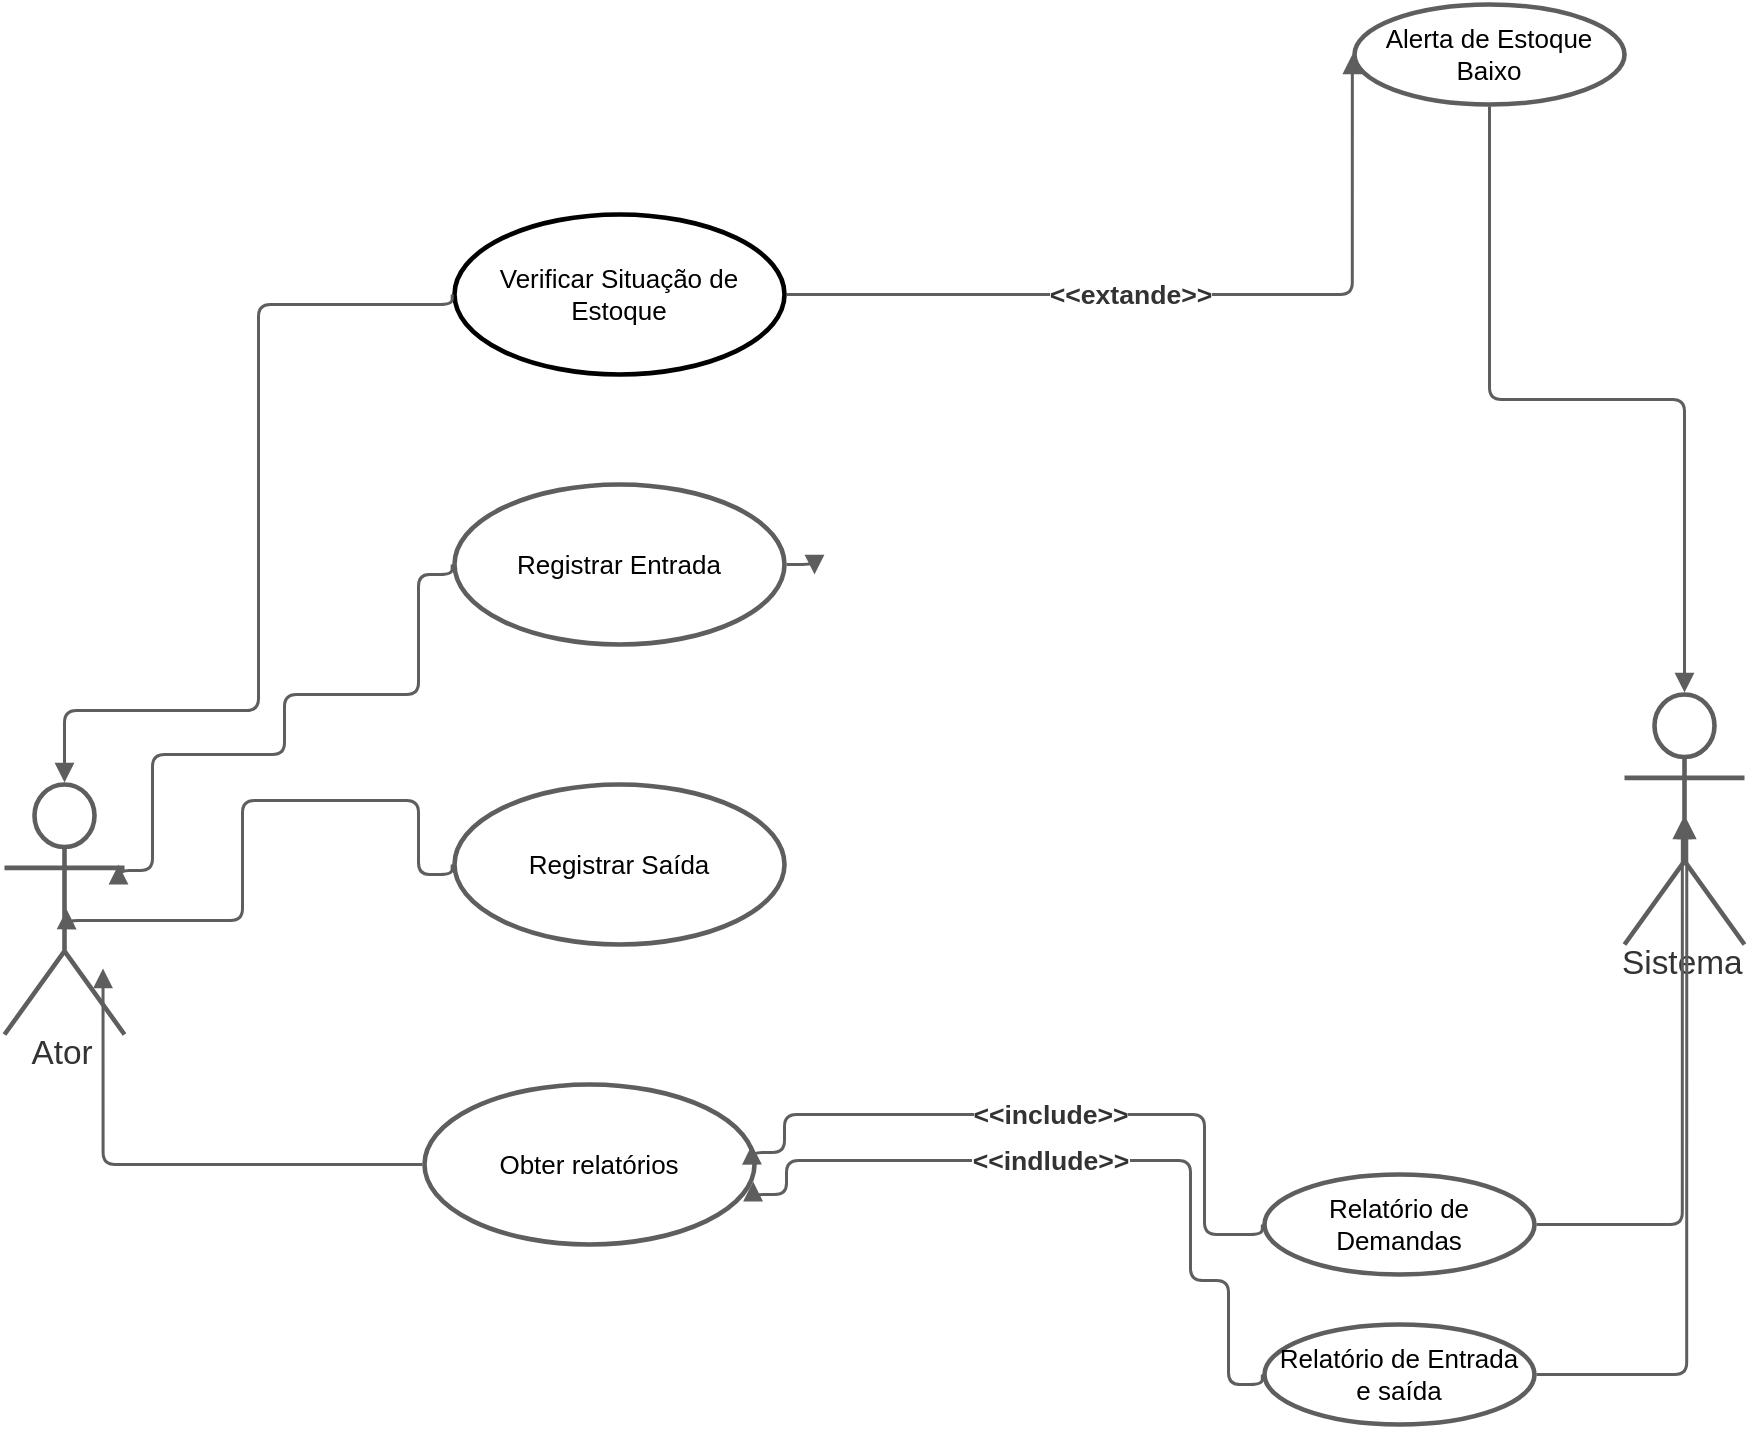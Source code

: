 <mxfile version="21.3.7" type="github">
  <diagram name="Página-1" id="ILpyQDEzl5DdxupvDh1x">
    <mxGraphModel dx="1707" dy="1653" grid="1" gridSize="10" guides="1" tooltips="1" connect="1" arrows="1" fold="1" page="1" pageScale="1" pageWidth="827" pageHeight="1169" math="0" shadow="0">
      <root>
        <mxCell id="0" />
        <mxCell id="1" parent="0" />
        <mxCell id="5Pux0mtnfjwSVJmnYHnA-1" value="Verificar Situação de Estoque" style="html=1;overflow=block;blockSpacing=1;whiteSpace=wrap;ellipse;fontSize=13;spacing=3.8;strokeOpacity=100;rounded=1;absoluteArcSize=1;arcSize=9;strokeWidth=2.3;lucidId=mt-2bgOAHsMb;" vertex="1" parent="1">
          <mxGeometry x="165" y="-420" width="165" height="80" as="geometry" />
        </mxCell>
        <mxCell id="5Pux0mtnfjwSVJmnYHnA-2" value="Ator" style="html=1;overflow=block;blockSpacing=1;shape=umlActor;labelPosition=center;verticalLabelPosition=bottom;verticalAlign=top;whiteSpace=nowrap;fontSize=16.7;fontColor=#333333;spacing=0;strokeColor=#5e5e5e;strokeOpacity=100;rounded=1;absoluteArcSize=1;arcSize=9;strokeWidth=2.3;lucidId=Bu-2PB0WC_F9;" vertex="1" parent="1">
          <mxGeometry x="-60" y="-135" width="60" height="125" as="geometry" />
        </mxCell>
        <mxCell id="5Pux0mtnfjwSVJmnYHnA-3" value="Registrar Entrada" style="html=1;overflow=block;blockSpacing=1;whiteSpace=wrap;ellipse;fontSize=13;spacing=3.8;strokeColor=#5e5e5e;strokeOpacity=100;rounded=1;absoluteArcSize=1;arcSize=9;strokeWidth=2.3;lucidId=NA-27-uLabnv;" vertex="1" parent="1">
          <mxGeometry x="165" y="-285" width="165" height="80" as="geometry" />
        </mxCell>
        <mxCell id="5Pux0mtnfjwSVJmnYHnA-4" value="Registrar Saída" style="html=1;overflow=block;blockSpacing=1;whiteSpace=wrap;ellipse;fontSize=13;spacing=3.8;strokeColor=#5e5e5e;strokeOpacity=100;rounded=1;absoluteArcSize=1;arcSize=9;strokeWidth=2.3;lucidId=OA-2yGxJ8jJ~;" vertex="1" parent="1">
          <mxGeometry x="165" y="-135" width="165" height="80" as="geometry" />
        </mxCell>
        <mxCell id="5Pux0mtnfjwSVJmnYHnA-5" value="Obter relatórios" style="html=1;overflow=block;blockSpacing=1;whiteSpace=wrap;ellipse;fontSize=13;spacing=3.8;strokeColor=#5e5e5e;strokeOpacity=100;rounded=1;absoluteArcSize=1;arcSize=9;strokeWidth=2.3;lucidId=UA-2cxu0X4r2;" vertex="1" parent="1">
          <mxGeometry x="150" y="15" width="165" height="80" as="geometry" />
        </mxCell>
        <mxCell id="5Pux0mtnfjwSVJmnYHnA-6" value="" style="html=1;jettySize=18;whiteSpace=wrap;fontSize=13;strokeColor=#5E5E5E;strokeWidth=1.5;rounded=1;arcSize=12;edgeStyle=orthogonalEdgeStyle;startArrow=none;endArrow=block;endFill=1;exitX=1.007;exitY=0.5;exitPerimeter=0;lucidId=BC-2jBTFA~EH;" edge="1" parent="1" source="5Pux0mtnfjwSVJmnYHnA-3">
          <mxGeometry width="100" height="100" relative="1" as="geometry">
            <Array as="points" />
            <mxPoint x="345" y="-240" as="targetPoint" />
          </mxGeometry>
        </mxCell>
        <mxCell id="5Pux0mtnfjwSVJmnYHnA-7" value="Relatório de Entrada e saída" style="html=1;overflow=block;blockSpacing=1;whiteSpace=wrap;ellipse;fontSize=13;spacing=3.8;strokeColor=#5e5e5e;strokeOpacity=100;rounded=1;absoluteArcSize=1;arcSize=9;strokeWidth=2.3;lucidId=YD-2OxyvWWv7;" vertex="1" parent="1">
          <mxGeometry x="570" y="135" width="135" height="50" as="geometry" />
        </mxCell>
        <mxCell id="5Pux0mtnfjwSVJmnYHnA-8" value="Relatório de Demandas" style="html=1;overflow=block;blockSpacing=1;whiteSpace=wrap;ellipse;fontSize=13;spacing=3.8;strokeColor=#5e5e5e;strokeOpacity=100;rounded=1;absoluteArcSize=1;arcSize=9;strokeWidth=2.3;lucidId=tE-2r5AwD_ln;" vertex="1" parent="1">
          <mxGeometry x="570" y="60" width="135" height="50" as="geometry" />
        </mxCell>
        <mxCell id="5Pux0mtnfjwSVJmnYHnA-9" value="" style="html=1;jettySize=18;whiteSpace=wrap;fontSize=13;strokeColor=#5E5E5E;strokeWidth=1.5;rounded=1;arcSize=12;edgeStyle=orthogonalEdgeStyle;startArrow=none;endArrow=block;endFill=1;exitX=-0.008;exitY=0.5;exitPerimeter=0;entryX=0.996;entryY=0.607;entryPerimeter=0;lucidId=4F-2Tjj0jD9R;" edge="1" parent="1" source="5Pux0mtnfjwSVJmnYHnA-7" target="5Pux0mtnfjwSVJmnYHnA-5">
          <mxGeometry width="100" height="100" relative="1" as="geometry">
            <Array as="points">
              <mxPoint x="552" y="165" />
              <mxPoint x="552" y="113" />
              <mxPoint x="533" y="113" />
              <mxPoint x="533" y="53" />
              <mxPoint x="331" y="53" />
              <mxPoint x="331" y="70" />
            </Array>
          </mxGeometry>
        </mxCell>
        <mxCell id="5Pux0mtnfjwSVJmnYHnA-10" value="&amp;lt;&amp;lt;indlude&amp;gt;&amp;gt;" style="text;html=1;resizable=0;labelBackgroundColor=default;align=center;verticalAlign=middle;fontStyle=1;fontColor=#333333;fontSize=13.3;" vertex="1" parent="5Pux0mtnfjwSVJmnYHnA-9">
          <mxGeometry x="0.128" relative="1" as="geometry" />
        </mxCell>
        <mxCell id="5Pux0mtnfjwSVJmnYHnA-11" value="" style="html=1;jettySize=18;whiteSpace=wrap;fontSize=13;strokeColor=#5E5E5E;strokeWidth=1.5;rounded=1;arcSize=12;edgeStyle=orthogonalEdgeStyle;startArrow=none;endArrow=block;endFill=1;exitX=-0.007;exitY=0.5;exitPerimeter=0;entryX=0.5;entryY=-0.008;entryPerimeter=0;lucidId=yK-2WsW~t7N8;" edge="1" parent="1" source="5Pux0mtnfjwSVJmnYHnA-1" target="5Pux0mtnfjwSVJmnYHnA-2">
          <mxGeometry width="100" height="100" relative="1" as="geometry">
            <Array as="points">
              <mxPoint x="67" y="-375" />
              <mxPoint x="67" y="-172" />
              <mxPoint x="-30" y="-172" />
            </Array>
          </mxGeometry>
        </mxCell>
        <mxCell id="5Pux0mtnfjwSVJmnYHnA-12" value="" style="html=1;jettySize=18;whiteSpace=wrap;fontSize=13;strokeColor=#5E5E5E;strokeWidth=1.5;rounded=1;arcSize=12;edgeStyle=orthogonalEdgeStyle;startArrow=none;endArrow=block;endFill=1;exitX=-0.007;exitY=0.5;exitPerimeter=0;entryX=0.95;entryY=0.321;entryPerimeter=0;lucidId=BK-2SPS1kpVy;" edge="1" parent="1" source="5Pux0mtnfjwSVJmnYHnA-3" target="5Pux0mtnfjwSVJmnYHnA-2">
          <mxGeometry width="100" height="100" relative="1" as="geometry">
            <Array as="points">
              <mxPoint x="147" y="-240" />
              <mxPoint x="147" y="-180" />
              <mxPoint x="80" y="-180" />
              <mxPoint x="80" y="-150" />
              <mxPoint x="14" y="-150" />
              <mxPoint x="14" y="-92" />
            </Array>
          </mxGeometry>
        </mxCell>
        <mxCell id="5Pux0mtnfjwSVJmnYHnA-13" value="" style="html=1;jettySize=18;whiteSpace=wrap;fontSize=13;strokeColor=#5E5E5E;strokeWidth=1.5;rounded=1;arcSize=12;edgeStyle=orthogonalEdgeStyle;startArrow=none;endArrow=block;endFill=1;exitX=-0.007;exitY=0.5;exitPerimeter=0;entryX=0.519;entryY=0.5;entryPerimeter=0;lucidId=HK-2LC046P9L;" edge="1" parent="1" source="5Pux0mtnfjwSVJmnYHnA-4" target="5Pux0mtnfjwSVJmnYHnA-2">
          <mxGeometry width="100" height="100" relative="1" as="geometry">
            <Array as="points">
              <mxPoint x="147" y="-90" />
              <mxPoint x="147" y="-127" />
              <mxPoint x="59" y="-127" />
              <mxPoint x="59" y="-67" />
            </Array>
          </mxGeometry>
        </mxCell>
        <mxCell id="5Pux0mtnfjwSVJmnYHnA-14" value="Alerta de Estoque  Baixo" style="html=1;overflow=block;blockSpacing=1;whiteSpace=wrap;ellipse;fontSize=13;spacing=3.8;strokeColor=#5e5e5e;strokeOpacity=100;rounded=1;absoluteArcSize=1;arcSize=9;strokeWidth=2.3;lucidId=H--2z~g60Yl2;" vertex="1" parent="1">
          <mxGeometry x="615" y="-525" width="135" height="50" as="geometry" />
        </mxCell>
        <mxCell id="5Pux0mtnfjwSVJmnYHnA-15" value="" style="html=1;jettySize=18;whiteSpace=wrap;fontSize=13;strokeColor=#5E5E5E;strokeWidth=1.5;rounded=1;arcSize=12;edgeStyle=orthogonalEdgeStyle;startArrow=none;endArrow=block;endFill=1;exitX=1.007;exitY=0.5;exitPerimeter=0;entryX=-0.008;entryY=0.5;entryPerimeter=0;lucidId=y.-2twQsLEgc;" edge="1" parent="1" source="5Pux0mtnfjwSVJmnYHnA-1" target="5Pux0mtnfjwSVJmnYHnA-14">
          <mxGeometry width="100" height="100" relative="1" as="geometry">
            <Array as="points" />
          </mxGeometry>
        </mxCell>
        <mxCell id="5Pux0mtnfjwSVJmnYHnA-16" value="&amp;lt;&amp;lt;extande&amp;gt;&amp;gt;" style="text;html=1;resizable=0;labelBackgroundColor=default;align=center;verticalAlign=middle;fontStyle=1;fontColor=#333333;fontSize=13.3;" vertex="1" parent="5Pux0mtnfjwSVJmnYHnA-15">
          <mxGeometry x="-0.149" relative="1" as="geometry" />
        </mxCell>
        <mxCell id="5Pux0mtnfjwSVJmnYHnA-17" value="" style="html=1;jettySize=18;whiteSpace=wrap;fontSize=13;strokeColor=#5E5E5E;strokeWidth=1.5;rounded=1;arcSize=12;edgeStyle=orthogonalEdgeStyle;startArrow=none;endArrow=block;endFill=1;exitX=-0.007;exitY=0.5;exitPerimeter=0;entryX=0.821;entryY=0.736;entryPerimeter=0;lucidId=oh_2_Cila35R;" edge="1" parent="1" source="5Pux0mtnfjwSVJmnYHnA-5" target="5Pux0mtnfjwSVJmnYHnA-2">
          <mxGeometry width="100" height="100" relative="1" as="geometry">
            <Array as="points" />
          </mxGeometry>
        </mxCell>
        <mxCell id="5Pux0mtnfjwSVJmnYHnA-18" value="" style="html=1;jettySize=18;whiteSpace=wrap;fontSize=13;strokeColor=#5E5E5E;strokeWidth=1.5;rounded=1;arcSize=12;edgeStyle=orthogonalEdgeStyle;startArrow=none;endArrow=block;endFill=1;exitX=-0.008;exitY=0.5;exitPerimeter=0;entryX=0.992;entryY=0.377;entryPerimeter=0;lucidId=Sh_21T8hwLlH;" edge="1" parent="1" source="5Pux0mtnfjwSVJmnYHnA-8" target="5Pux0mtnfjwSVJmnYHnA-5">
          <mxGeometry width="100" height="100" relative="1" as="geometry">
            <Array as="points">
              <mxPoint x="540" y="90" />
              <mxPoint x="540" y="30" />
              <mxPoint x="330" y="30" />
              <mxPoint x="330" y="49" />
            </Array>
          </mxGeometry>
        </mxCell>
        <mxCell id="5Pux0mtnfjwSVJmnYHnA-19" value="&amp;lt;&amp;lt;include&amp;gt;&amp;gt;" style="text;html=1;resizable=0;labelBackgroundColor=default;align=center;verticalAlign=middle;fontStyle=1;fontColor=#333333;fontSize=13.3;" vertex="1" parent="5Pux0mtnfjwSVJmnYHnA-18">
          <mxGeometry relative="1" as="geometry" />
        </mxCell>
        <mxCell id="5Pux0mtnfjwSVJmnYHnA-20" value="Sistema" style="html=1;overflow=block;blockSpacing=1;shape=umlActor;labelPosition=center;verticalLabelPosition=bottom;verticalAlign=top;whiteSpace=nowrap;fontSize=16.7;fontColor=#333333;spacing=0;strokeColor=#5e5e5e;strokeOpacity=100;rounded=1;absoluteArcSize=1;arcSize=9;strokeWidth=2.3;lucidId=pj_20NK00Xi4;" vertex="1" parent="1">
          <mxGeometry x="750" y="-180" width="60" height="125" as="geometry" />
        </mxCell>
        <mxCell id="5Pux0mtnfjwSVJmnYHnA-21" value="" style="html=1;jettySize=18;whiteSpace=wrap;fontSize=13;strokeColor=#5E5E5E;strokeWidth=1.5;rounded=1;arcSize=12;edgeStyle=orthogonalEdgeStyle;startArrow=none;endArrow=block;endFill=1;exitX=1.008;exitY=0.5;exitPerimeter=0;entryX=0.482;entryY=0.5;entryPerimeter=0;lucidId=zj_2Er0ZhbUz;" edge="1" parent="1" source="5Pux0mtnfjwSVJmnYHnA-8" target="5Pux0mtnfjwSVJmnYHnA-20">
          <mxGeometry width="100" height="100" relative="1" as="geometry">
            <Array as="points" />
          </mxGeometry>
        </mxCell>
        <mxCell id="5Pux0mtnfjwSVJmnYHnA-22" value="" style="html=1;jettySize=18;whiteSpace=wrap;fontSize=13;strokeColor=#5E5E5E;strokeWidth=1.5;rounded=1;arcSize=12;edgeStyle=orthogonalEdgeStyle;startArrow=none;endArrow=block;endFill=1;exitX=1.008;exitY=0.5;exitPerimeter=0;entryX=0.519;entryY=0.5;entryPerimeter=0;lucidId=Gj_2UUSiDYDz;" edge="1" parent="1" source="5Pux0mtnfjwSVJmnYHnA-7" target="5Pux0mtnfjwSVJmnYHnA-20">
          <mxGeometry width="100" height="100" relative="1" as="geometry">
            <Array as="points" />
          </mxGeometry>
        </mxCell>
        <mxCell id="5Pux0mtnfjwSVJmnYHnA-23" value="" style="html=1;jettySize=18;whiteSpace=wrap;fontSize=13;strokeColor=#5E5E5E;strokeWidth=1.5;rounded=1;arcSize=12;edgeStyle=orthogonalEdgeStyle;startArrow=none;endArrow=block;endFill=1;exitX=0.5;exitY=1.019;exitPerimeter=0;entryX=0.5;entryY=-0.008;entryPerimeter=0;lucidId=Bk_2tVIGpBTN;" edge="1" parent="1" source="5Pux0mtnfjwSVJmnYHnA-14" target="5Pux0mtnfjwSVJmnYHnA-20">
          <mxGeometry width="100" height="100" relative="1" as="geometry">
            <Array as="points" />
          </mxGeometry>
        </mxCell>
      </root>
    </mxGraphModel>
  </diagram>
</mxfile>
